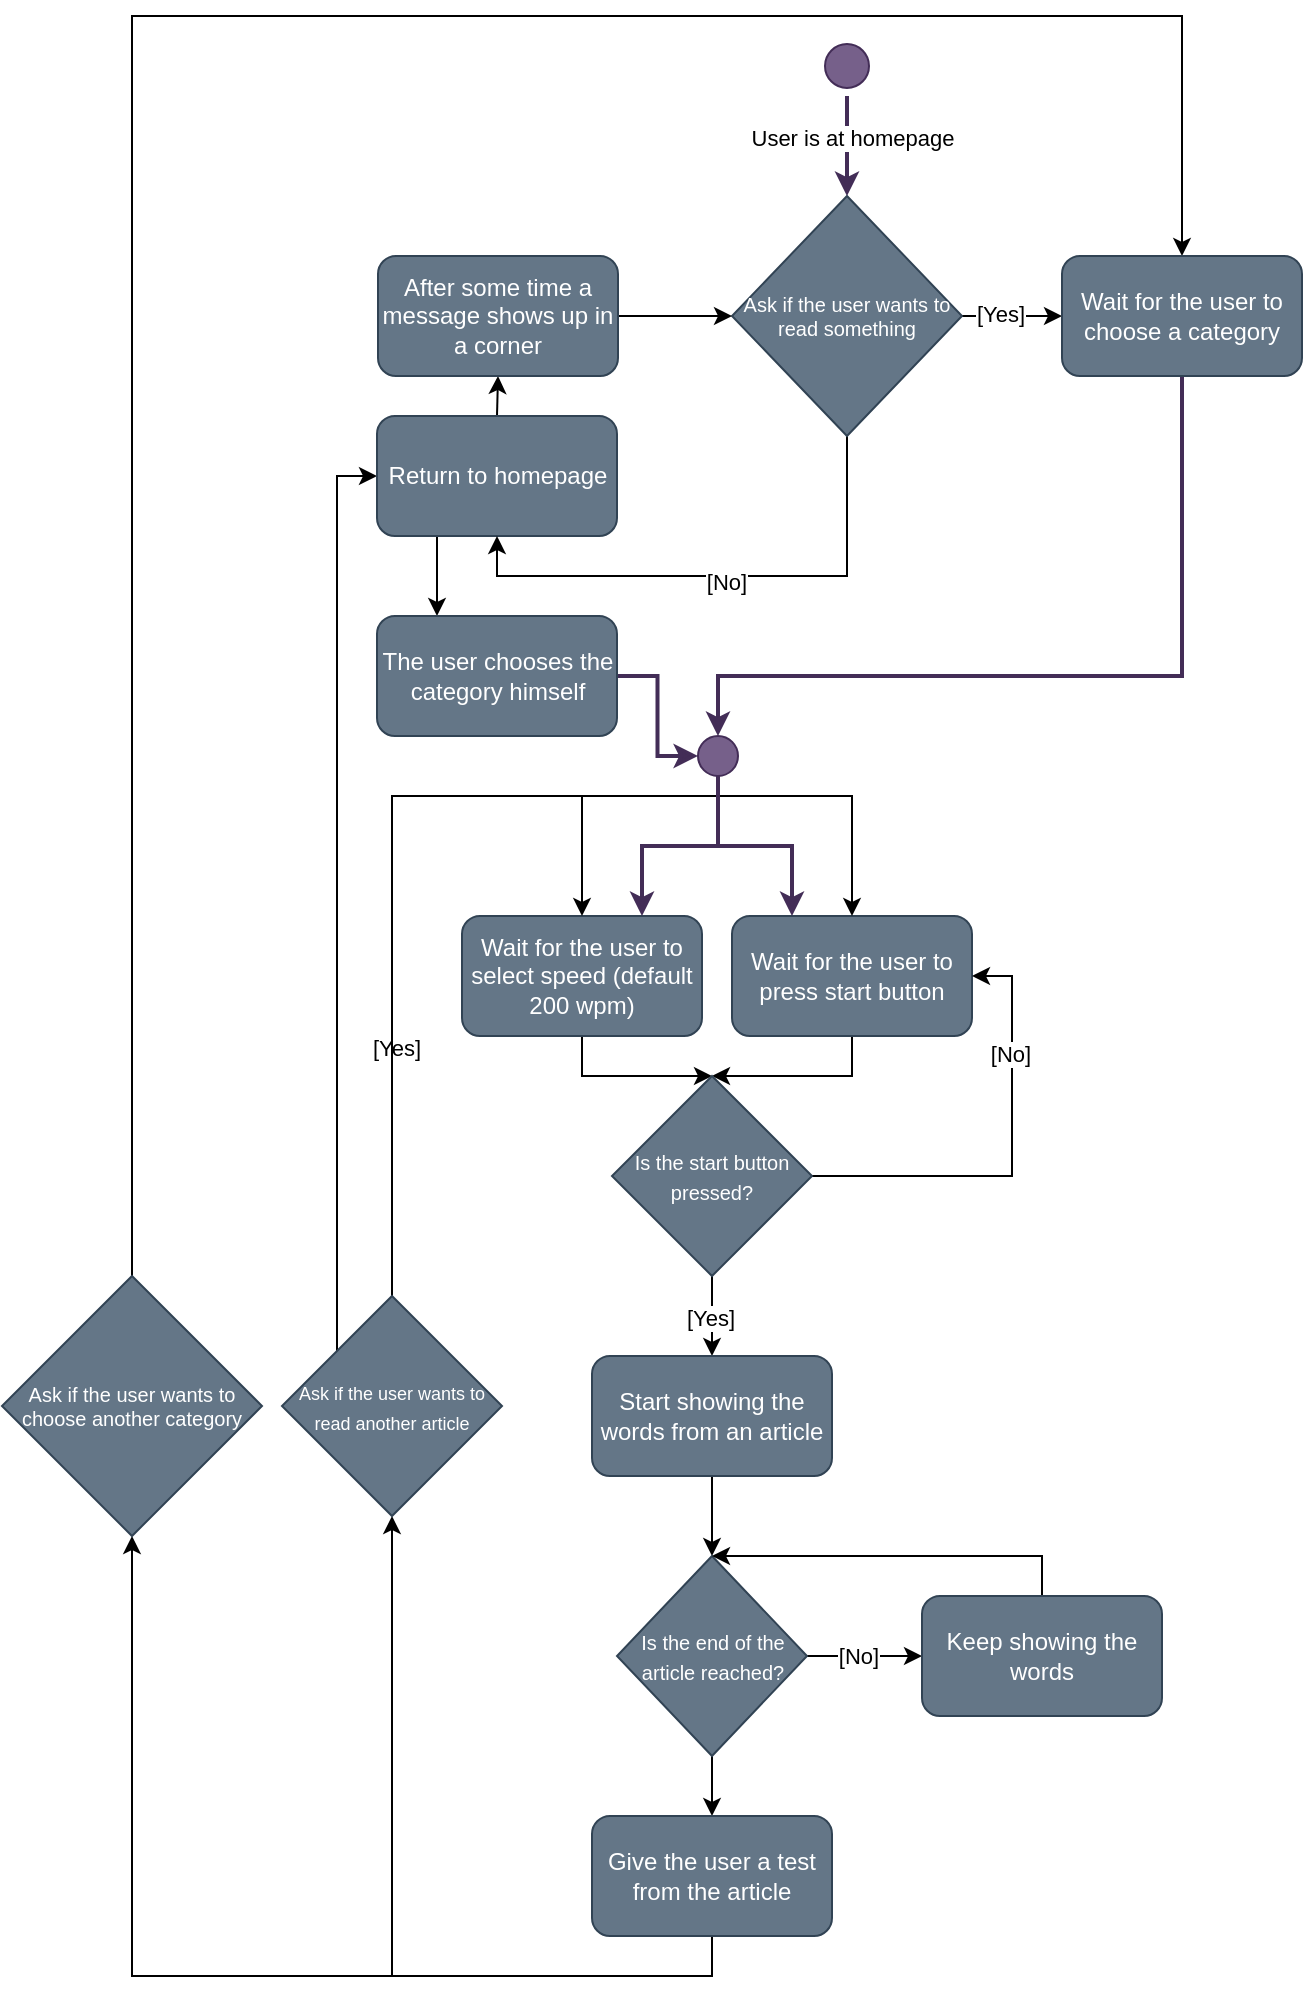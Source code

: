 <mxfile version="24.7.8">
  <diagram name="Page-1" id="9KlnOm0XpQtpSMUWiqyG">
    <mxGraphModel dx="1434" dy="1944" grid="1" gridSize="10" guides="1" tooltips="1" connect="1" arrows="1" fold="1" page="1" pageScale="1" pageWidth="850" pageHeight="1100" math="0" shadow="0">
      <root>
        <mxCell id="0" />
        <mxCell id="1" parent="0" />
        <mxCell id="j8jCVl08kFs6i6SL5iqH-61" style="edgeStyle=orthogonalEdgeStyle;rounded=0;orthogonalLoop=1;jettySize=auto;html=1;exitX=0.5;exitY=1;exitDx=0;exitDy=0;entryX=0.5;entryY=0;entryDx=0;entryDy=0;fillColor=#76608a;strokeColor=#432D57;strokeWidth=2;" parent="1" source="j8jCVl08kFs6i6SL5iqH-1" target="j8jCVl08kFs6i6SL5iqH-36" edge="1">
          <mxGeometry relative="1" as="geometry" />
        </mxCell>
        <mxCell id="j8jCVl08kFs6i6SL5iqH-62" value="User is at homepage" style="edgeLabel;html=1;align=center;verticalAlign=middle;resizable=0;points=[];" parent="j8jCVl08kFs6i6SL5iqH-61" vertex="1" connectable="0">
          <mxGeometry x="-0.185" y="2" relative="1" as="geometry">
            <mxPoint as="offset" />
          </mxGeometry>
        </mxCell>
        <mxCell id="j8jCVl08kFs6i6SL5iqH-1" value="" style="ellipse;html=1;shape=startState;fillColor=#76608a;strokeColor=#432D57;fontColor=#ffffff;" parent="1" vertex="1">
          <mxGeometry x="407.5" y="-80" width="30" height="30" as="geometry" />
        </mxCell>
        <mxCell id="j8jCVl08kFs6i6SL5iqH-12" style="edgeStyle=orthogonalEdgeStyle;rounded=0;orthogonalLoop=1;jettySize=auto;html=1;exitX=0.5;exitY=1;exitDx=0;exitDy=0;" parent="1" source="j8jCVl08kFs6i6SL5iqH-3" target="j8jCVl08kFs6i6SL5iqH-7" edge="1">
          <mxGeometry relative="1" as="geometry" />
        </mxCell>
        <mxCell id="j8jCVl08kFs6i6SL5iqH-3" value="Wait for the user to press start button" style="rounded=1;whiteSpace=wrap;html=1;fillColor=#647687;fontColor=#ffffff;strokeColor=#314354;" parent="1" vertex="1">
          <mxGeometry x="365" y="360" width="120" height="60" as="geometry" />
        </mxCell>
        <mxCell id="j8jCVl08kFs6i6SL5iqH-11" style="edgeStyle=orthogonalEdgeStyle;rounded=0;orthogonalLoop=1;jettySize=auto;html=1;exitX=0.5;exitY=1;exitDx=0;exitDy=0;" parent="1" source="j8jCVl08kFs6i6SL5iqH-5" target="j8jCVl08kFs6i6SL5iqH-7" edge="1">
          <mxGeometry relative="1" as="geometry" />
        </mxCell>
        <mxCell id="j8jCVl08kFs6i6SL5iqH-5" value="Wait for the user to select speed (default 200 wpm)" style="rounded=1;whiteSpace=wrap;html=1;fillColor=#647687;fontColor=#ffffff;strokeColor=#314354;" parent="1" vertex="1">
          <mxGeometry x="230" y="360" width="120" height="60" as="geometry" />
        </mxCell>
        <mxCell id="j8jCVl08kFs6i6SL5iqH-13" style="edgeStyle=orthogonalEdgeStyle;rounded=0;orthogonalLoop=1;jettySize=auto;html=1;exitX=1;exitY=0.5;exitDx=0;exitDy=0;entryX=1;entryY=0.5;entryDx=0;entryDy=0;" parent="1" source="j8jCVl08kFs6i6SL5iqH-7" target="j8jCVl08kFs6i6SL5iqH-3" edge="1">
          <mxGeometry relative="1" as="geometry" />
        </mxCell>
        <mxCell id="j8jCVl08kFs6i6SL5iqH-14" value="[No]" style="edgeLabel;html=1;align=center;verticalAlign=middle;resizable=0;points=[];" parent="j8jCVl08kFs6i6SL5iqH-13" vertex="1" connectable="0">
          <mxGeometry x="0.464" y="1" relative="1" as="geometry">
            <mxPoint as="offset" />
          </mxGeometry>
        </mxCell>
        <mxCell id="j8jCVl08kFs6i6SL5iqH-16" style="edgeStyle=orthogonalEdgeStyle;rounded=0;orthogonalLoop=1;jettySize=auto;html=1;exitX=0.5;exitY=1;exitDx=0;exitDy=0;entryX=0.5;entryY=0;entryDx=0;entryDy=0;" parent="1" source="j8jCVl08kFs6i6SL5iqH-7" target="j8jCVl08kFs6i6SL5iqH-15" edge="1">
          <mxGeometry relative="1" as="geometry" />
        </mxCell>
        <mxCell id="j8jCVl08kFs6i6SL5iqH-17" value="[Yes]" style="edgeLabel;html=1;align=center;verticalAlign=middle;resizable=0;points=[];" parent="j8jCVl08kFs6i6SL5iqH-16" vertex="1" connectable="0">
          <mxGeometry x="0.043" y="-1" relative="1" as="geometry">
            <mxPoint as="offset" />
          </mxGeometry>
        </mxCell>
        <mxCell id="j8jCVl08kFs6i6SL5iqH-7" value="&lt;font style=&quot;font-size: 10px;&quot;&gt;Is the start button pressed?&lt;/font&gt;" style="rhombus;whiteSpace=wrap;html=1;fillColor=#647687;fontColor=#ffffff;strokeColor=#314354;" parent="1" vertex="1">
          <mxGeometry x="305" y="440" width="100" height="100" as="geometry" />
        </mxCell>
        <mxCell id="j8jCVl08kFs6i6SL5iqH-19" style="edgeStyle=orthogonalEdgeStyle;rounded=0;orthogonalLoop=1;jettySize=auto;html=1;exitX=0.5;exitY=1;exitDx=0;exitDy=0;entryX=0.5;entryY=0;entryDx=0;entryDy=0;" parent="1" source="j8jCVl08kFs6i6SL5iqH-15" target="j8jCVl08kFs6i6SL5iqH-18" edge="1">
          <mxGeometry relative="1" as="geometry" />
        </mxCell>
        <mxCell id="j8jCVl08kFs6i6SL5iqH-15" value="Start showing the words from an article" style="rounded=1;whiteSpace=wrap;html=1;fillColor=#647687;fontColor=#ffffff;strokeColor=#314354;" parent="1" vertex="1">
          <mxGeometry x="295" y="580" width="120" height="60" as="geometry" />
        </mxCell>
        <mxCell id="j8jCVl08kFs6i6SL5iqH-21" style="edgeStyle=orthogonalEdgeStyle;rounded=0;orthogonalLoop=1;jettySize=auto;html=1;exitX=1;exitY=0.5;exitDx=0;exitDy=0;entryX=0;entryY=0.5;entryDx=0;entryDy=0;" parent="1" source="j8jCVl08kFs6i6SL5iqH-18" target="j8jCVl08kFs6i6SL5iqH-20" edge="1">
          <mxGeometry relative="1" as="geometry" />
        </mxCell>
        <mxCell id="j8jCVl08kFs6i6SL5iqH-22" value="[No]" style="edgeLabel;html=1;align=center;verticalAlign=middle;resizable=0;points=[];" parent="j8jCVl08kFs6i6SL5iqH-21" vertex="1" connectable="0">
          <mxGeometry x="-0.115" relative="1" as="geometry">
            <mxPoint as="offset" />
          </mxGeometry>
        </mxCell>
        <mxCell id="j8jCVl08kFs6i6SL5iqH-25" style="edgeStyle=orthogonalEdgeStyle;rounded=0;orthogonalLoop=1;jettySize=auto;html=1;exitX=0.5;exitY=1;exitDx=0;exitDy=0;entryX=0.5;entryY=0;entryDx=0;entryDy=0;" parent="1" source="j8jCVl08kFs6i6SL5iqH-18" target="j8jCVl08kFs6i6SL5iqH-24" edge="1">
          <mxGeometry relative="1" as="geometry" />
        </mxCell>
        <mxCell id="j8jCVl08kFs6i6SL5iqH-18" value="&lt;font style=&quot;font-size: 10px;&quot;&gt;Is the end of the article reached?&lt;/font&gt;" style="rhombus;whiteSpace=wrap;html=1;fillColor=#647687;fontColor=#ffffff;strokeColor=#314354;" parent="1" vertex="1">
          <mxGeometry x="307.5" y="680" width="95" height="100" as="geometry" />
        </mxCell>
        <mxCell id="j8jCVl08kFs6i6SL5iqH-23" style="edgeStyle=orthogonalEdgeStyle;rounded=0;orthogonalLoop=1;jettySize=auto;html=1;exitX=0.5;exitY=0;exitDx=0;exitDy=0;entryX=0.5;entryY=0;entryDx=0;entryDy=0;" parent="1" source="j8jCVl08kFs6i6SL5iqH-20" target="j8jCVl08kFs6i6SL5iqH-18" edge="1">
          <mxGeometry relative="1" as="geometry" />
        </mxCell>
        <mxCell id="j8jCVl08kFs6i6SL5iqH-20" value="Keep showing the words" style="rounded=1;whiteSpace=wrap;html=1;fillColor=#647687;fontColor=#ffffff;strokeColor=#314354;" parent="1" vertex="1">
          <mxGeometry x="460" y="700" width="120" height="60" as="geometry" />
        </mxCell>
        <mxCell id="j8jCVl08kFs6i6SL5iqH-26" style="edgeStyle=orthogonalEdgeStyle;rounded=0;orthogonalLoop=1;jettySize=auto;html=1;exitX=0.5;exitY=1;exitDx=0;exitDy=0;entryX=0.5;entryY=1;entryDx=0;entryDy=0;" parent="1" source="j8jCVl08kFs6i6SL5iqH-24" target="j8jCVl08kFs6i6SL5iqH-28" edge="1">
          <mxGeometry relative="1" as="geometry">
            <mxPoint x="140" y="680" as="targetPoint" />
          </mxGeometry>
        </mxCell>
        <mxCell id="j8jCVl08kFs6i6SL5iqH-35" style="edgeStyle=orthogonalEdgeStyle;rounded=0;orthogonalLoop=1;jettySize=auto;html=1;exitX=0.5;exitY=1;exitDx=0;exitDy=0;entryX=0.5;entryY=1;entryDx=0;entryDy=0;" parent="1" source="j8jCVl08kFs6i6SL5iqH-24" target="j8jCVl08kFs6i6SL5iqH-34" edge="1">
          <mxGeometry relative="1" as="geometry" />
        </mxCell>
        <mxCell id="j8jCVl08kFs6i6SL5iqH-24" value="Give the user a test from the article" style="rounded=1;whiteSpace=wrap;html=1;fillColor=#647687;fontColor=#ffffff;strokeColor=#314354;" parent="1" vertex="1">
          <mxGeometry x="295" y="810" width="120" height="60" as="geometry" />
        </mxCell>
        <mxCell id="j8jCVl08kFs6i6SL5iqH-29" style="edgeStyle=orthogonalEdgeStyle;rounded=0;orthogonalLoop=1;jettySize=auto;html=1;exitX=0.5;exitY=0;exitDx=0;exitDy=0;entryX=0.5;entryY=0;entryDx=0;entryDy=0;" parent="1" source="j8jCVl08kFs6i6SL5iqH-28" target="j8jCVl08kFs6i6SL5iqH-5" edge="1">
          <mxGeometry relative="1" as="geometry">
            <Array as="points">
              <mxPoint x="195" y="300" />
              <mxPoint x="290" y="300" />
            </Array>
          </mxGeometry>
        </mxCell>
        <mxCell id="j8jCVl08kFs6i6SL5iqH-31" value="[Yes]" style="edgeLabel;html=1;align=center;verticalAlign=middle;resizable=0;points=[];" parent="j8jCVl08kFs6i6SL5iqH-29" vertex="1" connectable="0">
          <mxGeometry x="-0.384" y="-2" relative="1" as="geometry">
            <mxPoint as="offset" />
          </mxGeometry>
        </mxCell>
        <mxCell id="j8jCVl08kFs6i6SL5iqH-32" style="edgeStyle=orthogonalEdgeStyle;rounded=0;orthogonalLoop=1;jettySize=auto;html=1;exitX=0;exitY=0;exitDx=0;exitDy=0;entryX=0;entryY=0.5;entryDx=0;entryDy=0;" parent="1" source="j8jCVl08kFs6i6SL5iqH-28" target="j8jCVl08kFs6i6SL5iqH-33" edge="1">
          <mxGeometry relative="1" as="geometry">
            <mxPoint x="280" y="80" as="targetPoint" />
            <Array as="points">
              <mxPoint x="168" y="140" />
            </Array>
          </mxGeometry>
        </mxCell>
        <mxCell id="j8jCVl08kFs6i6SL5iqH-39" style="edgeStyle=orthogonalEdgeStyle;rounded=0;orthogonalLoop=1;jettySize=auto;html=1;exitX=0.5;exitY=0;exitDx=0;exitDy=0;entryX=0.5;entryY=0;entryDx=0;entryDy=0;" parent="1" source="j8jCVl08kFs6i6SL5iqH-28" target="j8jCVl08kFs6i6SL5iqH-3" edge="1">
          <mxGeometry relative="1" as="geometry">
            <Array as="points">
              <mxPoint x="195" y="300" />
              <mxPoint x="425" y="300" />
            </Array>
          </mxGeometry>
        </mxCell>
        <mxCell id="j8jCVl08kFs6i6SL5iqH-28" value="&lt;font style=&quot;font-size: 9px;&quot;&gt;Ask if the user wants to read another article&lt;/font&gt;" style="rhombus;whiteSpace=wrap;html=1;fillColor=#647687;fontColor=#ffffff;strokeColor=#314354;" parent="1" vertex="1">
          <mxGeometry x="140" y="550" width="110" height="110" as="geometry" />
        </mxCell>
        <mxCell id="j8jCVl08kFs6i6SL5iqH-54" style="edgeStyle=orthogonalEdgeStyle;rounded=0;orthogonalLoop=1;jettySize=auto;html=1;exitX=0.25;exitY=1;exitDx=0;exitDy=0;entryX=0.25;entryY=0;entryDx=0;entryDy=0;" parent="1" source="j8jCVl08kFs6i6SL5iqH-33" target="j8jCVl08kFs6i6SL5iqH-52" edge="1">
          <mxGeometry relative="1" as="geometry" />
        </mxCell>
        <mxCell id="j8jCVl08kFs6i6SL5iqH-59" style="edgeStyle=orthogonalEdgeStyle;rounded=0;orthogonalLoop=1;jettySize=auto;html=1;exitX=0.5;exitY=0;exitDx=0;exitDy=0;entryX=0.5;entryY=1;entryDx=0;entryDy=0;" parent="1" source="j8jCVl08kFs6i6SL5iqH-33" target="j8jCVl08kFs6i6SL5iqH-58" edge="1">
          <mxGeometry relative="1" as="geometry" />
        </mxCell>
        <mxCell id="j8jCVl08kFs6i6SL5iqH-33" value="Return to homepage" style="rounded=1;whiteSpace=wrap;html=1;fillColor=#647687;fontColor=#ffffff;strokeColor=#314354;" parent="1" vertex="1">
          <mxGeometry x="187.5" y="110" width="120" height="60" as="geometry" />
        </mxCell>
        <mxCell id="j8jCVl08kFs6i6SL5iqH-63" style="edgeStyle=orthogonalEdgeStyle;rounded=0;orthogonalLoop=1;jettySize=auto;html=1;exitX=0.5;exitY=0;exitDx=0;exitDy=0;entryX=0.5;entryY=0;entryDx=0;entryDy=0;" parent="1" source="j8jCVl08kFs6i6SL5iqH-34" target="j8jCVl08kFs6i6SL5iqH-44" edge="1">
          <mxGeometry relative="1" as="geometry">
            <Array as="points">
              <mxPoint x="65" y="-90" />
              <mxPoint x="590" y="-90" />
            </Array>
          </mxGeometry>
        </mxCell>
        <mxCell id="j8jCVl08kFs6i6SL5iqH-34" value="Ask if the user wants to choose another category" style="rhombus;whiteSpace=wrap;html=1;fontSize=10;fillColor=#647687;fontColor=#ffffff;strokeColor=#314354;" parent="1" vertex="1">
          <mxGeometry y="540" width="130" height="130" as="geometry" />
        </mxCell>
        <mxCell id="j8jCVl08kFs6i6SL5iqH-41" style="edgeStyle=orthogonalEdgeStyle;rounded=0;orthogonalLoop=1;jettySize=auto;html=1;exitX=0.5;exitY=1;exitDx=0;exitDy=0;entryX=0.5;entryY=1;entryDx=0;entryDy=0;" parent="1" source="j8jCVl08kFs6i6SL5iqH-36" target="j8jCVl08kFs6i6SL5iqH-33" edge="1">
          <mxGeometry relative="1" as="geometry" />
        </mxCell>
        <mxCell id="j8jCVl08kFs6i6SL5iqH-42" value="[No]" style="edgeLabel;html=1;align=center;verticalAlign=middle;resizable=0;points=[];" parent="j8jCVl08kFs6i6SL5iqH-41" vertex="1" connectable="0">
          <mxGeometry x="-0.015" y="3" relative="1" as="geometry">
            <mxPoint as="offset" />
          </mxGeometry>
        </mxCell>
        <mxCell id="j8jCVl08kFs6i6SL5iqH-45" style="edgeStyle=orthogonalEdgeStyle;rounded=0;orthogonalLoop=1;jettySize=auto;html=1;exitX=1;exitY=0.5;exitDx=0;exitDy=0;entryX=0;entryY=0.5;entryDx=0;entryDy=0;" parent="1" source="j8jCVl08kFs6i6SL5iqH-36" target="j8jCVl08kFs6i6SL5iqH-44" edge="1">
          <mxGeometry relative="1" as="geometry" />
        </mxCell>
        <mxCell id="j8jCVl08kFs6i6SL5iqH-51" value="[Yes]" style="edgeLabel;html=1;align=center;verticalAlign=middle;resizable=0;points=[];" parent="j8jCVl08kFs6i6SL5iqH-45" vertex="1" connectable="0">
          <mxGeometry x="-0.257" y="1" relative="1" as="geometry">
            <mxPoint as="offset" />
          </mxGeometry>
        </mxCell>
        <mxCell id="j8jCVl08kFs6i6SL5iqH-36" value="Ask if the user wants to read something" style="rhombus;whiteSpace=wrap;html=1;fontSize=10;fillColor=#647687;fontColor=#ffffff;strokeColor=#314354;" parent="1" vertex="1">
          <mxGeometry x="365" width="115" height="120" as="geometry" />
        </mxCell>
        <mxCell id="j8jCVl08kFs6i6SL5iqH-48" style="edgeStyle=orthogonalEdgeStyle;rounded=0;orthogonalLoop=1;jettySize=auto;html=1;entryX=0.5;entryY=0;entryDx=0;entryDy=0;fillColor=#76608a;strokeColor=#432D57;strokeWidth=2;" parent="1" source="j8jCVl08kFs6i6SL5iqH-44" target="j8jCVl08kFs6i6SL5iqH-47" edge="1">
          <mxGeometry relative="1" as="geometry">
            <Array as="points">
              <mxPoint x="590" y="240" />
              <mxPoint x="358" y="240" />
            </Array>
          </mxGeometry>
        </mxCell>
        <mxCell id="j8jCVl08kFs6i6SL5iqH-44" value="Wait for the user to choose a category" style="rounded=1;whiteSpace=wrap;html=1;fillColor=#647687;fontColor=#ffffff;strokeColor=#314354;" parent="1" vertex="1">
          <mxGeometry x="530" y="30" width="120" height="60" as="geometry" />
        </mxCell>
        <mxCell id="j8jCVl08kFs6i6SL5iqH-49" style="edgeStyle=orthogonalEdgeStyle;rounded=0;orthogonalLoop=1;jettySize=auto;html=1;exitX=0.5;exitY=1;exitDx=0;exitDy=0;entryX=0.75;entryY=0;entryDx=0;entryDy=0;fillColor=#76608a;strokeColor=#432D57;strokeWidth=2;" parent="1" source="j8jCVl08kFs6i6SL5iqH-47" target="j8jCVl08kFs6i6SL5iqH-5" edge="1">
          <mxGeometry relative="1" as="geometry" />
        </mxCell>
        <mxCell id="j8jCVl08kFs6i6SL5iqH-50" style="edgeStyle=orthogonalEdgeStyle;rounded=0;orthogonalLoop=1;jettySize=auto;html=1;exitX=0.5;exitY=1;exitDx=0;exitDy=0;entryX=0.25;entryY=0;entryDx=0;entryDy=0;fillColor=#76608a;strokeColor=#432D57;strokeWidth=2;" parent="1" source="j8jCVl08kFs6i6SL5iqH-47" target="j8jCVl08kFs6i6SL5iqH-3" edge="1">
          <mxGeometry relative="1" as="geometry" />
        </mxCell>
        <mxCell id="j8jCVl08kFs6i6SL5iqH-47" value="" style="ellipse;whiteSpace=wrap;html=1;aspect=fixed;fillColor=#76608a;fontColor=#ffffff;strokeColor=#432D57;" parent="1" vertex="1">
          <mxGeometry x="348" y="270" width="20" height="20" as="geometry" />
        </mxCell>
        <mxCell id="j8jCVl08kFs6i6SL5iqH-55" style="edgeStyle=orthogonalEdgeStyle;rounded=0;orthogonalLoop=1;jettySize=auto;html=1;exitX=1;exitY=0.5;exitDx=0;exitDy=0;entryX=0;entryY=0.5;entryDx=0;entryDy=0;fillColor=#76608a;strokeColor=#432D57;strokeWidth=2;" parent="1" source="j8jCVl08kFs6i6SL5iqH-52" target="j8jCVl08kFs6i6SL5iqH-47" edge="1">
          <mxGeometry relative="1" as="geometry" />
        </mxCell>
        <mxCell id="j8jCVl08kFs6i6SL5iqH-52" value="The user chooses the category himself" style="rounded=1;whiteSpace=wrap;html=1;fillColor=#647687;fontColor=#ffffff;strokeColor=#314354;" parent="1" vertex="1">
          <mxGeometry x="187.5" y="210" width="120" height="60" as="geometry" />
        </mxCell>
        <mxCell id="j8jCVl08kFs6i6SL5iqH-60" style="edgeStyle=orthogonalEdgeStyle;rounded=0;orthogonalLoop=1;jettySize=auto;html=1;exitX=1;exitY=0.5;exitDx=0;exitDy=0;entryX=0;entryY=0.5;entryDx=0;entryDy=0;" parent="1" source="j8jCVl08kFs6i6SL5iqH-58" target="j8jCVl08kFs6i6SL5iqH-36" edge="1">
          <mxGeometry relative="1" as="geometry" />
        </mxCell>
        <mxCell id="j8jCVl08kFs6i6SL5iqH-58" value="After some time a message shows up in a corner" style="rounded=1;whiteSpace=wrap;html=1;fillColor=#647687;fontColor=#ffffff;strokeColor=#314354;" parent="1" vertex="1">
          <mxGeometry x="188" y="30" width="120" height="60" as="geometry" />
        </mxCell>
      </root>
    </mxGraphModel>
  </diagram>
</mxfile>
